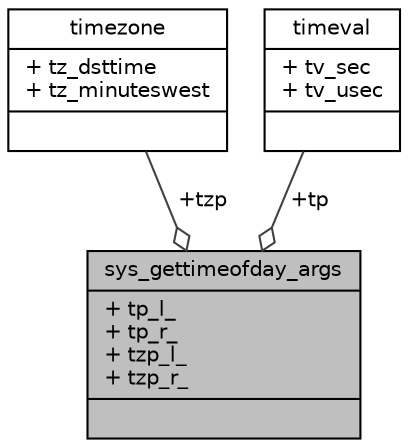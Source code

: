 digraph "sys_gettimeofday_args"
{
 // LATEX_PDF_SIZE
  edge [fontname="Helvetica",fontsize="10",labelfontname="Helvetica",labelfontsize="10"];
  node [fontname="Helvetica",fontsize="10",shape=record];
  Node1 [label="{sys_gettimeofday_args\n|+ tp_l_\l+ tp_r_\l+ tzp_l_\l+ tzp_r_\l|}",height=0.2,width=0.4,color="black", fillcolor="grey75", style="filled", fontcolor="black",tooltip=" "];
  Node2 -> Node1 [color="grey25",fontsize="10",style="solid",label=" +tzp" ,arrowhead="odiamond",fontname="Helvetica"];
  Node2 [label="{timezone\n|+ tz_dsttime\l+ tz_minuteswest\l|}",height=0.2,width=0.4,color="black", fillcolor="white", style="filled",URL="$structtimezone.html",tooltip=" "];
  Node3 -> Node1 [color="grey25",fontsize="10",style="solid",label=" +tp" ,arrowhead="odiamond",fontname="Helvetica"];
  Node3 [label="{timeval\n|+ tv_sec\l+ tv_usec\l|}",height=0.2,width=0.4,color="black", fillcolor="white", style="filled",URL="$structtimeval.html",tooltip=" "];
}
